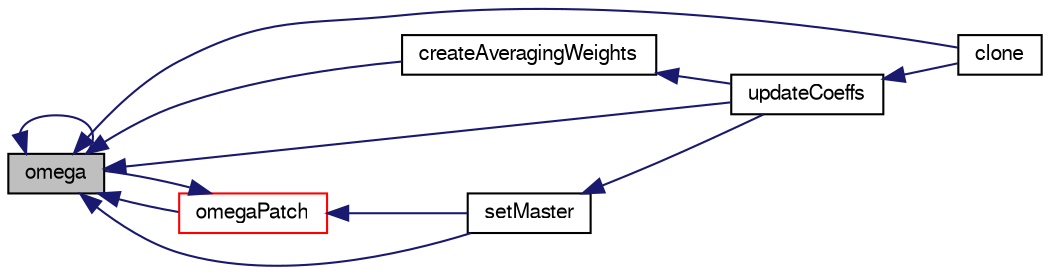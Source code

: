 digraph "omega"
{
  bgcolor="transparent";
  edge [fontname="FreeSans",fontsize="10",labelfontname="FreeSans",labelfontsize="10"];
  node [fontname="FreeSans",fontsize="10",shape=record];
  rankdir="LR";
  Node1745 [label="omega",height=0.2,width=0.4,color="black", fillcolor="grey75", style="filled", fontcolor="black"];
  Node1745 -> Node1746 [dir="back",color="midnightblue",fontsize="10",style="solid",fontname="FreeSans"];
  Node1746 [label="clone",height=0.2,width=0.4,color="black",URL="$a30726.html#a617bc55e78cf53196df9217431e5aa96",tooltip="Construct and return a clone setting internal field reference. "];
  Node1745 -> Node1747 [dir="back",color="midnightblue",fontsize="10",style="solid",fontname="FreeSans"];
  Node1747 [label="createAveragingWeights",height=0.2,width=0.4,color="black",URL="$a30726.html#a7e3f26a2eb2d1d475fca3c80c5fa26f0",tooltip="Create the averaging weights for cells which are bounded by. "];
  Node1747 -> Node1748 [dir="back",color="midnightblue",fontsize="10",style="solid",fontname="FreeSans"];
  Node1748 [label="updateCoeffs",height=0.2,width=0.4,color="black",URL="$a30726.html#a7e24eafac629d3733181cd942d4c902f",tooltip="Update the coefficients associated with the patch field. "];
  Node1748 -> Node1746 [dir="back",color="midnightblue",fontsize="10",style="solid",fontname="FreeSans"];
  Node1745 -> Node1745 [dir="back",color="midnightblue",fontsize="10",style="solid",fontname="FreeSans"];
  Node1745 -> Node1749 [dir="back",color="midnightblue",fontsize="10",style="solid",fontname="FreeSans"];
  Node1749 [label="omegaPatch",height=0.2,width=0.4,color="red",URL="$a30726.html#a79d87e78d8123da67dab9da2d9d522fe",tooltip="Helper function to return non-const access to an omega patch. "];
  Node1749 -> Node1745 [dir="back",color="midnightblue",fontsize="10",style="solid",fontname="FreeSans"];
  Node1749 -> Node1752 [dir="back",color="midnightblue",fontsize="10",style="solid",fontname="FreeSans"];
  Node1752 [label="setMaster",height=0.2,width=0.4,color="black",URL="$a30726.html#af62f4355fcee4da87dbdf3b365d3d73a",tooltip="Set the master patch - master is responsible for updating all. "];
  Node1752 -> Node1748 [dir="back",color="midnightblue",fontsize="10",style="solid",fontname="FreeSans"];
  Node1745 -> Node1752 [dir="back",color="midnightblue",fontsize="10",style="solid",fontname="FreeSans"];
  Node1745 -> Node1748 [dir="back",color="midnightblue",fontsize="10",style="solid",fontname="FreeSans"];
}
